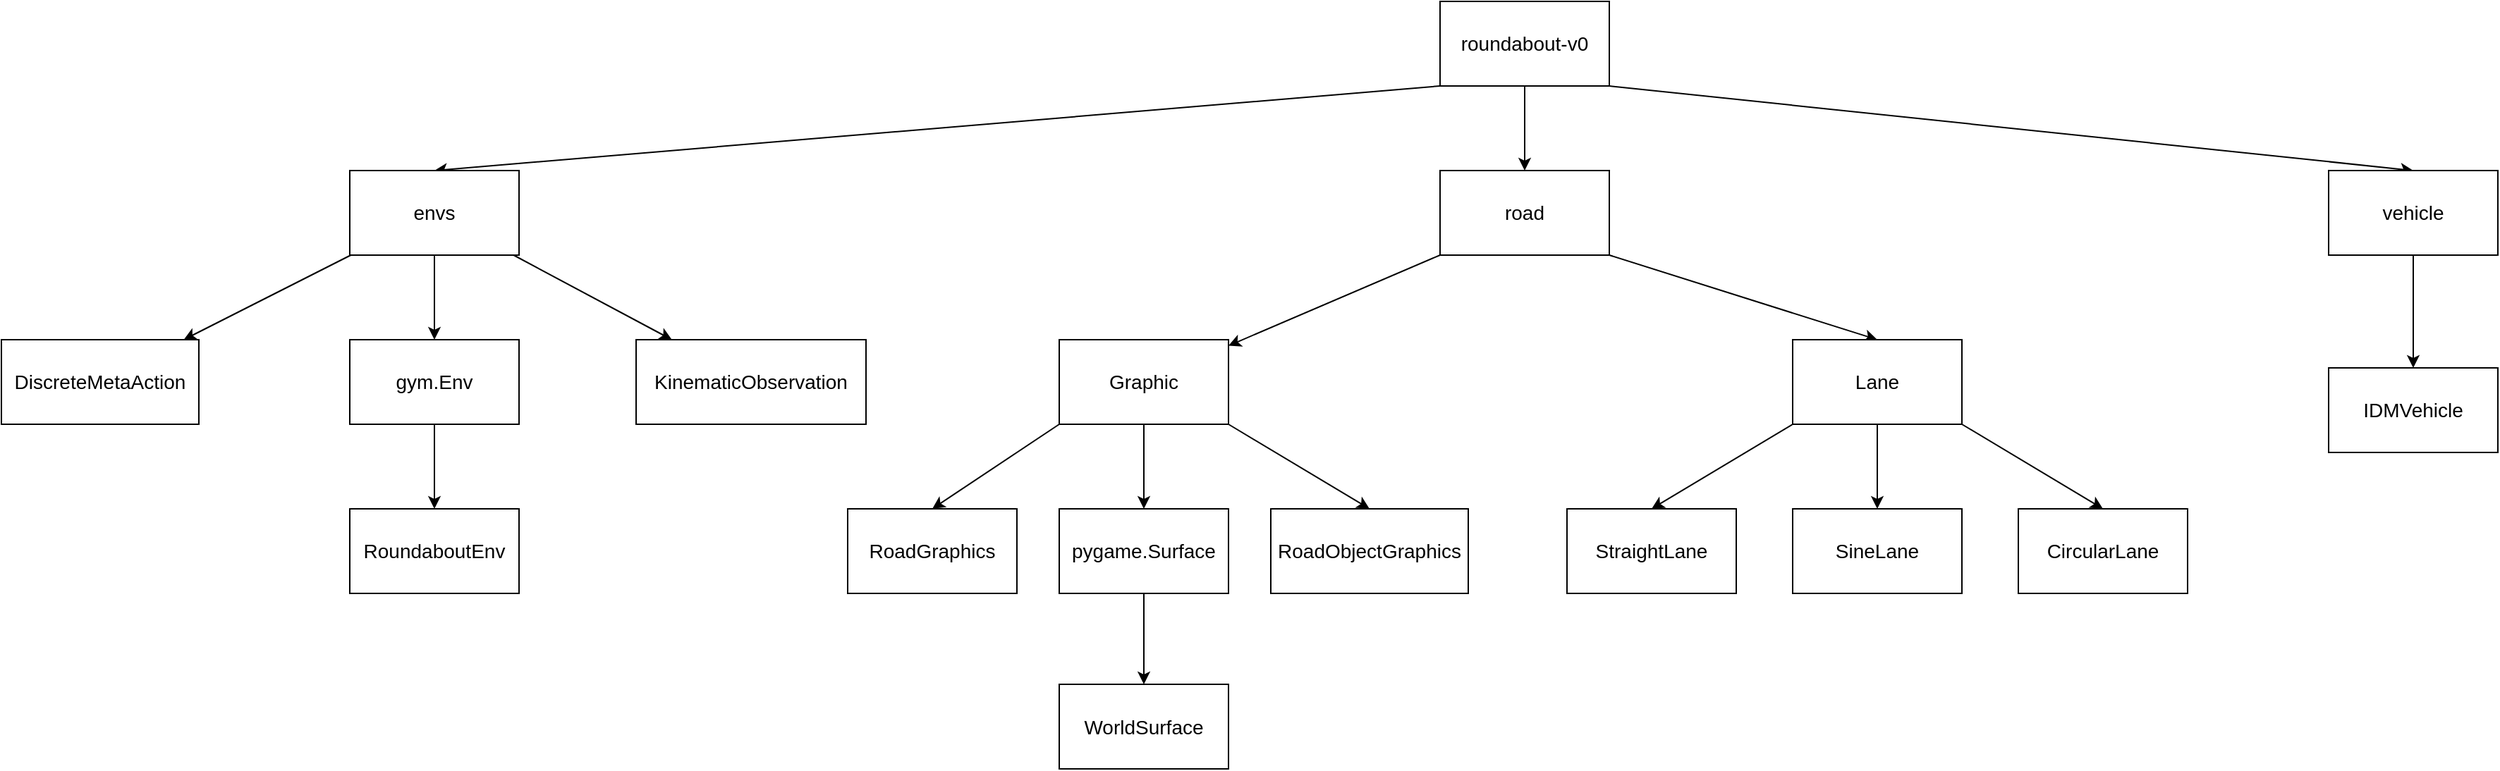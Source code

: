 <mxfile version="21.3.7" type="github">
  <diagram name="第 1 页" id="TfHMZJk8MIIu702UfsVt">
    <mxGraphModel dx="2577" dy="913" grid="0" gridSize="10" guides="1" tooltips="1" connect="1" arrows="1" fold="1" page="1" pageScale="1" pageWidth="827" pageHeight="1169" math="0" shadow="0">
      <root>
        <mxCell id="0" />
        <mxCell id="1" parent="0" />
        <mxCell id="CTVz_8gY4L93_RzqVuW7-5" style="rounded=0;orthogonalLoop=1;jettySize=auto;html=1;exitX=0;exitY=1;exitDx=0;exitDy=0;entryX=0.5;entryY=0;entryDx=0;entryDy=0;" edge="1" parent="1" source="CTVz_8gY4L93_RzqVuW7-1" target="CTVz_8gY4L93_RzqVuW7-2">
          <mxGeometry relative="1" as="geometry" />
        </mxCell>
        <mxCell id="CTVz_8gY4L93_RzqVuW7-7" style="rounded=0;orthogonalLoop=1;jettySize=auto;html=1;exitX=1;exitY=1;exitDx=0;exitDy=0;entryX=0.5;entryY=0;entryDx=0;entryDy=0;" edge="1" parent="1" source="CTVz_8gY4L93_RzqVuW7-1" target="CTVz_8gY4L93_RzqVuW7-4">
          <mxGeometry relative="1" as="geometry" />
        </mxCell>
        <mxCell id="CTVz_8gY4L93_RzqVuW7-25" value="" style="edgeStyle=orthogonalEdgeStyle;rounded=0;orthogonalLoop=1;jettySize=auto;html=1;" edge="1" parent="1" source="CTVz_8gY4L93_RzqVuW7-1" target="CTVz_8gY4L93_RzqVuW7-24">
          <mxGeometry relative="1" as="geometry" />
        </mxCell>
        <mxCell id="CTVz_8gY4L93_RzqVuW7-1" value="&lt;font style=&quot;font-size: 14px;&quot;&gt;roundabout-v0&lt;/font&gt;" style="rounded=0;whiteSpace=wrap;html=1;" vertex="1" parent="1">
          <mxGeometry x="360" y="100" width="120" height="60" as="geometry" />
        </mxCell>
        <mxCell id="CTVz_8gY4L93_RzqVuW7-9" value="" style="edgeStyle=orthogonalEdgeStyle;rounded=0;orthogonalLoop=1;jettySize=auto;html=1;" edge="1" parent="1" source="CTVz_8gY4L93_RzqVuW7-2" target="CTVz_8gY4L93_RzqVuW7-8">
          <mxGeometry relative="1" as="geometry" />
        </mxCell>
        <mxCell id="CTVz_8gY4L93_RzqVuW7-38" value="" style="edgeStyle=none;shape=connector;rounded=0;orthogonalLoop=1;jettySize=auto;html=1;labelBackgroundColor=default;strokeColor=default;fontFamily=Helvetica;fontSize=11;fontColor=default;endArrow=classic;" edge="1" parent="1" source="CTVz_8gY4L93_RzqVuW7-2" target="CTVz_8gY4L93_RzqVuW7-37">
          <mxGeometry relative="1" as="geometry" />
        </mxCell>
        <mxCell id="CTVz_8gY4L93_RzqVuW7-40" value="" style="edgeStyle=none;shape=connector;rounded=0;orthogonalLoop=1;jettySize=auto;html=1;labelBackgroundColor=default;strokeColor=default;fontFamily=Helvetica;fontSize=11;fontColor=default;endArrow=classic;" edge="1" parent="1" source="CTVz_8gY4L93_RzqVuW7-2" target="CTVz_8gY4L93_RzqVuW7-39">
          <mxGeometry relative="1" as="geometry" />
        </mxCell>
        <mxCell id="CTVz_8gY4L93_RzqVuW7-2" value="&lt;font style=&quot;font-size: 14px;&quot;&gt;envs&lt;/font&gt;" style="rounded=0;whiteSpace=wrap;html=1;" vertex="1" parent="1">
          <mxGeometry x="-413" y="220" width="120" height="60" as="geometry" />
        </mxCell>
        <mxCell id="CTVz_8gY4L93_RzqVuW7-11" value="" style="edgeStyle=orthogonalEdgeStyle;rounded=0;orthogonalLoop=1;jettySize=auto;html=1;" edge="1" parent="1" source="CTVz_8gY4L93_RzqVuW7-3" target="CTVz_8gY4L93_RzqVuW7-10">
          <mxGeometry relative="1" as="geometry" />
        </mxCell>
        <mxCell id="CTVz_8gY4L93_RzqVuW7-18" style="rounded=0;orthogonalLoop=1;jettySize=auto;html=1;exitX=0;exitY=1;exitDx=0;exitDy=0;entryX=0.5;entryY=0;entryDx=0;entryDy=0;" edge="1" parent="1" source="CTVz_8gY4L93_RzqVuW7-3" target="CTVz_8gY4L93_RzqVuW7-19">
          <mxGeometry relative="1" as="geometry">
            <mxPoint x="240" y="310" as="targetPoint" />
          </mxGeometry>
        </mxCell>
        <mxCell id="CTVz_8gY4L93_RzqVuW7-21" style="rounded=0;orthogonalLoop=1;jettySize=auto;html=1;exitX=1;exitY=1;exitDx=0;exitDy=0;entryX=0.5;entryY=0;entryDx=0;entryDy=0;" edge="1" parent="1" source="CTVz_8gY4L93_RzqVuW7-3" target="CTVz_8gY4L93_RzqVuW7-20">
          <mxGeometry relative="1" as="geometry" />
        </mxCell>
        <mxCell id="CTVz_8gY4L93_RzqVuW7-3" value="&lt;font style=&quot;font-size: 14px;&quot;&gt;Graphic&lt;/font&gt;" style="rounded=0;whiteSpace=wrap;html=1;" vertex="1" parent="1">
          <mxGeometry x="90" y="340" width="120" height="60" as="geometry" />
        </mxCell>
        <mxCell id="CTVz_8gY4L93_RzqVuW7-36" value="" style="edgeStyle=none;shape=connector;rounded=0;orthogonalLoop=1;jettySize=auto;html=1;labelBackgroundColor=default;strokeColor=default;fontFamily=Helvetica;fontSize=11;fontColor=default;endArrow=classic;" edge="1" parent="1" source="CTVz_8gY4L93_RzqVuW7-4" target="CTVz_8gY4L93_RzqVuW7-35">
          <mxGeometry relative="1" as="geometry" />
        </mxCell>
        <mxCell id="CTVz_8gY4L93_RzqVuW7-4" value="&lt;font style=&quot;font-size: 14px;&quot;&gt;vehicle&lt;/font&gt;" style="rounded=0;whiteSpace=wrap;html=1;" vertex="1" parent="1">
          <mxGeometry x="990" y="220" width="120" height="60" as="geometry" />
        </mxCell>
        <mxCell id="CTVz_8gY4L93_RzqVuW7-14" value="" style="edgeStyle=orthogonalEdgeStyle;rounded=0;orthogonalLoop=1;jettySize=auto;html=1;" edge="1" parent="1" source="CTVz_8gY4L93_RzqVuW7-8" target="CTVz_8gY4L93_RzqVuW7-13">
          <mxGeometry relative="1" as="geometry" />
        </mxCell>
        <mxCell id="CTVz_8gY4L93_RzqVuW7-8" value="&lt;font style=&quot;font-size: 14px;&quot;&gt;gym.Env&lt;/font&gt;" style="rounded=0;whiteSpace=wrap;html=1;" vertex="1" parent="1">
          <mxGeometry x="-413" y="340" width="120" height="60" as="geometry" />
        </mxCell>
        <mxCell id="CTVz_8gY4L93_RzqVuW7-16" value="" style="edgeStyle=orthogonalEdgeStyle;rounded=0;orthogonalLoop=1;jettySize=auto;html=1;" edge="1" parent="1" source="CTVz_8gY4L93_RzqVuW7-10" target="CTVz_8gY4L93_RzqVuW7-15">
          <mxGeometry relative="1" as="geometry" />
        </mxCell>
        <mxCell id="CTVz_8gY4L93_RzqVuW7-10" value="&lt;font style=&quot;font-size: 14px;&quot;&gt;pygame.Surface&lt;/font&gt;" style="rounded=0;whiteSpace=wrap;html=1;" vertex="1" parent="1">
          <mxGeometry x="90" y="460" width="120" height="60" as="geometry" />
        </mxCell>
        <mxCell id="CTVz_8gY4L93_RzqVuW7-13" value="&lt;font style=&quot;font-size: 14px;&quot;&gt;RoundaboutEnv&lt;/font&gt;" style="rounded=0;whiteSpace=wrap;html=1;" vertex="1" parent="1">
          <mxGeometry x="-413" y="460" width="120" height="60" as="geometry" />
        </mxCell>
        <mxCell id="CTVz_8gY4L93_RzqVuW7-15" value="&lt;font style=&quot;font-size: 14px;&quot;&gt;WorldSurface&lt;/font&gt;" style="rounded=0;whiteSpace=wrap;html=1;" vertex="1" parent="1">
          <mxGeometry x="90" y="584.5" width="120" height="60" as="geometry" />
        </mxCell>
        <mxCell id="CTVz_8gY4L93_RzqVuW7-19" value="&lt;font style=&quot;font-size: 14px;&quot;&gt;RoadGraphics&lt;/font&gt;" style="rounded=0;whiteSpace=wrap;html=1;" vertex="1" parent="1">
          <mxGeometry x="-60" y="460" width="120" height="60" as="geometry" />
        </mxCell>
        <mxCell id="CTVz_8gY4L93_RzqVuW7-20" value="&lt;font style=&quot;font-size: 14px;&quot;&gt;RoadObjectGraphics&lt;/font&gt;" style="rounded=0;whiteSpace=wrap;html=1;" vertex="1" parent="1">
          <mxGeometry x="240" y="460" width="140" height="60" as="geometry" />
        </mxCell>
        <mxCell id="CTVz_8gY4L93_RzqVuW7-26" style="rounded=0;orthogonalLoop=1;jettySize=auto;html=1;exitX=0;exitY=1;exitDx=0;exitDy=0;" edge="1" parent="1" source="CTVz_8gY4L93_RzqVuW7-24" target="CTVz_8gY4L93_RzqVuW7-3">
          <mxGeometry relative="1" as="geometry" />
        </mxCell>
        <mxCell id="CTVz_8gY4L93_RzqVuW7-34" style="edgeStyle=none;shape=connector;rounded=0;orthogonalLoop=1;jettySize=auto;html=1;exitX=1;exitY=1;exitDx=0;exitDy=0;entryX=0.5;entryY=0;entryDx=0;entryDy=0;labelBackgroundColor=default;strokeColor=default;fontFamily=Helvetica;fontSize=11;fontColor=default;endArrow=classic;" edge="1" parent="1" source="CTVz_8gY4L93_RzqVuW7-24" target="CTVz_8gY4L93_RzqVuW7-30">
          <mxGeometry relative="1" as="geometry" />
        </mxCell>
        <mxCell id="CTVz_8gY4L93_RzqVuW7-24" value="&lt;font style=&quot;font-size: 14px;&quot;&gt;road&lt;/font&gt;" style="rounded=0;whiteSpace=wrap;html=1;" vertex="1" parent="1">
          <mxGeometry x="360" y="220" width="120" height="60" as="geometry" />
        </mxCell>
        <mxCell id="CTVz_8gY4L93_RzqVuW7-27" value="&lt;font style=&quot;font-size: 14px;&quot;&gt;StraightLane&lt;/font&gt;" style="rounded=0;whiteSpace=wrap;html=1;" vertex="1" parent="1">
          <mxGeometry x="450" y="460" width="120" height="60" as="geometry" />
        </mxCell>
        <mxCell id="CTVz_8gY4L93_RzqVuW7-28" value="&lt;font style=&quot;font-size: 14px;&quot;&gt;SineLane&lt;/font&gt;" style="rounded=0;whiteSpace=wrap;html=1;" vertex="1" parent="1">
          <mxGeometry x="610" y="460" width="120" height="60" as="geometry" />
        </mxCell>
        <mxCell id="CTVz_8gY4L93_RzqVuW7-29" value="&lt;font style=&quot;font-size: 14px;&quot;&gt;CircularLane&lt;/font&gt;" style="rounded=0;whiteSpace=wrap;html=1;" vertex="1" parent="1">
          <mxGeometry x="770" y="460" width="120" height="60" as="geometry" />
        </mxCell>
        <mxCell id="CTVz_8gY4L93_RzqVuW7-31" style="edgeStyle=none;shape=connector;rounded=0;orthogonalLoop=1;jettySize=auto;html=1;exitX=0;exitY=1;exitDx=0;exitDy=0;entryX=0.5;entryY=0;entryDx=0;entryDy=0;labelBackgroundColor=default;strokeColor=default;fontFamily=Helvetica;fontSize=11;fontColor=default;endArrow=classic;" edge="1" parent="1" source="CTVz_8gY4L93_RzqVuW7-30" target="CTVz_8gY4L93_RzqVuW7-27">
          <mxGeometry relative="1" as="geometry" />
        </mxCell>
        <mxCell id="CTVz_8gY4L93_RzqVuW7-32" style="edgeStyle=none;shape=connector;rounded=0;orthogonalLoop=1;jettySize=auto;html=1;exitX=0.5;exitY=1;exitDx=0;exitDy=0;entryX=0.5;entryY=0;entryDx=0;entryDy=0;labelBackgroundColor=default;strokeColor=default;fontFamily=Helvetica;fontSize=11;fontColor=default;endArrow=classic;" edge="1" parent="1" source="CTVz_8gY4L93_RzqVuW7-30" target="CTVz_8gY4L93_RzqVuW7-28">
          <mxGeometry relative="1" as="geometry" />
        </mxCell>
        <mxCell id="CTVz_8gY4L93_RzqVuW7-33" style="edgeStyle=none;shape=connector;rounded=0;orthogonalLoop=1;jettySize=auto;html=1;exitX=1;exitY=1;exitDx=0;exitDy=0;entryX=0.5;entryY=0;entryDx=0;entryDy=0;labelBackgroundColor=default;strokeColor=default;fontFamily=Helvetica;fontSize=11;fontColor=default;endArrow=classic;" edge="1" parent="1" source="CTVz_8gY4L93_RzqVuW7-30" target="CTVz_8gY4L93_RzqVuW7-29">
          <mxGeometry relative="1" as="geometry" />
        </mxCell>
        <mxCell id="CTVz_8gY4L93_RzqVuW7-30" value="&lt;font style=&quot;font-size: 14px;&quot;&gt;Lane&lt;/font&gt;" style="rounded=0;whiteSpace=wrap;html=1;" vertex="1" parent="1">
          <mxGeometry x="610" y="340" width="120" height="60" as="geometry" />
        </mxCell>
        <mxCell id="CTVz_8gY4L93_RzqVuW7-35" value="&lt;font style=&quot;font-size: 14px;&quot;&gt;IDMVehicle&lt;/font&gt;" style="rounded=0;whiteSpace=wrap;html=1;" vertex="1" parent="1">
          <mxGeometry x="990" y="360" width="120" height="60" as="geometry" />
        </mxCell>
        <mxCell id="CTVz_8gY4L93_RzqVuW7-37" value="&lt;font style=&quot;font-size: 14px;&quot;&gt;DiscreteMetaAction&lt;/font&gt;" style="rounded=0;whiteSpace=wrap;html=1;" vertex="1" parent="1">
          <mxGeometry x="-660" y="340" width="140" height="60" as="geometry" />
        </mxCell>
        <mxCell id="CTVz_8gY4L93_RzqVuW7-39" value="&lt;font style=&quot;font-size: 14px;&quot;&gt;KinematicObservation&lt;/font&gt;" style="rounded=0;whiteSpace=wrap;html=1;" vertex="1" parent="1">
          <mxGeometry x="-210" y="340" width="163" height="60" as="geometry" />
        </mxCell>
      </root>
    </mxGraphModel>
  </diagram>
</mxfile>
